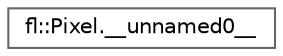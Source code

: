 digraph "Graphical Class Hierarchy"
{
 // INTERACTIVE_SVG=YES
 // LATEX_PDF_SIZE
  bgcolor="transparent";
  edge [fontname=Helvetica,fontsize=10,labelfontname=Helvetica,labelfontsize=10];
  node [fontname=Helvetica,fontsize=10,shape=box,height=0.2,width=0.4];
  rankdir="LR";
  Node0 [id="Node000000",label="fl::Pixel.__unnamed0__",height=0.2,width=0.4,color="grey40", fillcolor="white", style="filled",URL="$d4/d36/namespacefl.html#db/d3b/unionfl_1_1_pixel_8____unnamed0____",tooltip=" "];
}
